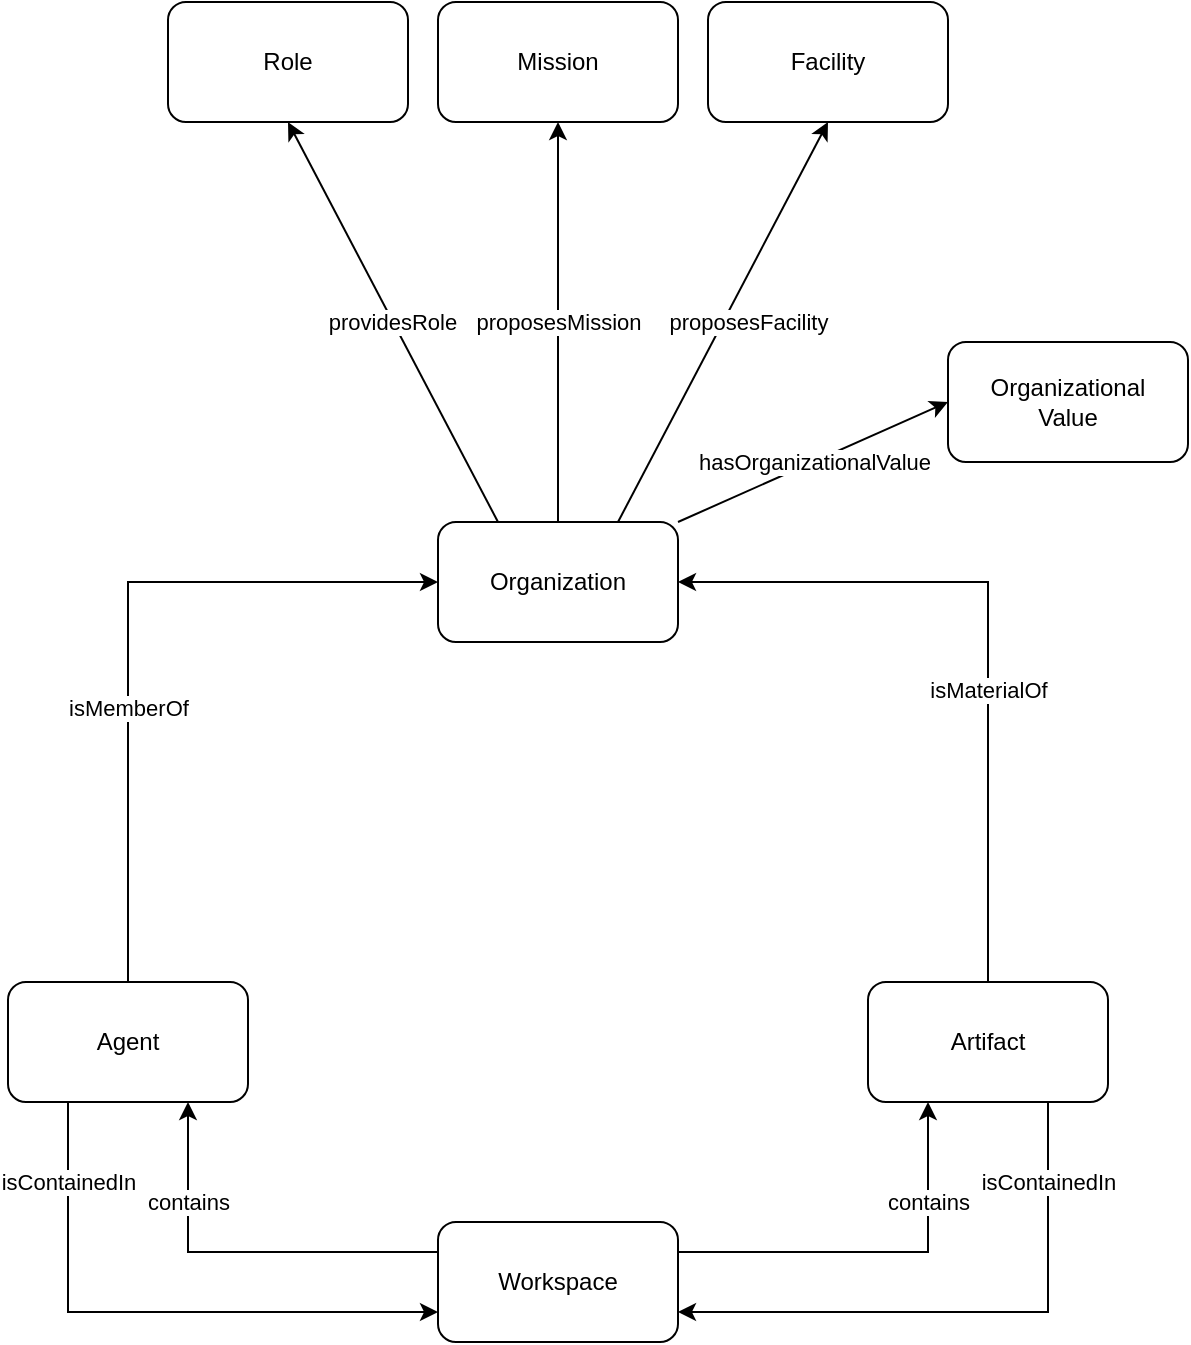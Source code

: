 <mxfile version="20.8.16" type="device"><diagram id="Hftg7XpmBdPemrGdbaYa" name="Creating an Organization"><mxGraphModel dx="1432" dy="845" grid="1" gridSize="10" guides="1" tooltips="1" connect="1" arrows="1" fold="1" page="1" pageScale="1" pageWidth="850" pageHeight="1100" math="0" shadow="0"><root><mxCell id="0"/><mxCell id="1" parent="0"/><mxCell id="vDsW0doGWwFkd0GuW18r-3" value="providesRole" style="rounded=0;orthogonalLoop=1;jettySize=auto;html=1;entryX=0.5;entryY=1;entryDx=0;entryDy=0;exitX=0.25;exitY=0;exitDx=0;exitDy=0;" parent="1" source="vDsW0doGWwFkd0GuW18r-8" target="vDsW0doGWwFkd0GuW18r-9" edge="1"><mxGeometry relative="1" as="geometry"><mxPoint x="540" y="410" as="sourcePoint"/><mxPoint x="120" y="310" as="targetPoint"/></mxGeometry></mxCell><mxCell id="vDsW0doGWwFkd0GuW18r-4" value="proposesMission" style="edgeStyle=none;rounded=0;orthogonalLoop=1;jettySize=auto;html=1;exitX=0.5;exitY=0;exitDx=0;exitDy=0;entryX=0.5;entryY=1;entryDx=0;entryDy=0;" parent="1" source="vDsW0doGWwFkd0GuW18r-8" target="vDsW0doGWwFkd0GuW18r-14" edge="1"><mxGeometry relative="1" as="geometry"><mxPoint x="630" y="310" as="targetPoint"/></mxGeometry></mxCell><mxCell id="vDsW0doGWwFkd0GuW18r-35" value="proposesFacility" style="edgeStyle=none;rounded=0;orthogonalLoop=1;jettySize=auto;html=1;exitX=0.75;exitY=0;exitDx=0;exitDy=0;entryX=0.5;entryY=1;entryDx=0;entryDy=0;startArrow=none;startFill=0;endArrow=classic;endFill=1;" parent="1" source="vDsW0doGWwFkd0GuW18r-8" target="vDsW0doGWwFkd0GuW18r-34" edge="1"><mxGeometry x="0.051" y="-11" relative="1" as="geometry"><mxPoint as="offset"/></mxGeometry></mxCell><mxCell id="rsHu1KBhwNb1T1KTiRwQ-3" value="hasOrganizationalValue" style="rounded=0;orthogonalLoop=1;jettySize=auto;html=1;exitX=1;exitY=0;exitDx=0;exitDy=0;entryX=0;entryY=0.5;entryDx=0;entryDy=0;" parent="1" source="vDsW0doGWwFkd0GuW18r-8" target="rsHu1KBhwNb1T1KTiRwQ-2" edge="1"><mxGeometry relative="1" as="geometry"/></mxCell><mxCell id="vDsW0doGWwFkd0GuW18r-8" value="Organization" style="rounded=1;whiteSpace=wrap;html=1;" parent="1" vertex="1"><mxGeometry x="375" y="480" width="120" height="60" as="geometry"/></mxCell><mxCell id="vDsW0doGWwFkd0GuW18r-9" value="Role" style="rounded=1;whiteSpace=wrap;html=1;" parent="1" vertex="1"><mxGeometry x="240" y="220" width="120" height="60" as="geometry"/></mxCell><mxCell id="vDsW0doGWwFkd0GuW18r-14" value="Mission" style="rounded=1;whiteSpace=wrap;html=1;" parent="1" vertex="1"><mxGeometry x="375" y="220" width="120" height="60" as="geometry"/></mxCell><mxCell id="PsdqnGd09O0YIoFwHvdC-3" value="isMemberOf" style="edgeStyle=orthogonalEdgeStyle;rounded=0;orthogonalLoop=1;jettySize=auto;html=1;exitX=0.5;exitY=0;exitDx=0;exitDy=0;entryX=0;entryY=0.5;entryDx=0;entryDy=0;" parent="1" source="vDsW0doGWwFkd0GuW18r-18" target="vDsW0doGWwFkd0GuW18r-8" edge="1"><mxGeometry x="-0.226" relative="1" as="geometry"><mxPoint as="offset"/></mxGeometry></mxCell><mxCell id="oA8g0WTa0_IgwxJO5aAl-2" value="isContainedIn" style="edgeStyle=orthogonalEdgeStyle;rounded=0;orthogonalLoop=1;jettySize=auto;html=1;exitX=0.25;exitY=1;exitDx=0;exitDy=0;entryX=0;entryY=0.75;entryDx=0;entryDy=0;" parent="1" source="vDsW0doGWwFkd0GuW18r-18" target="oA8g0WTa0_IgwxJO5aAl-1" edge="1"><mxGeometry x="-0.724" relative="1" as="geometry"><mxPoint as="offset"/></mxGeometry></mxCell><mxCell id="vDsW0doGWwFkd0GuW18r-18" value="Agent" style="rounded=1;whiteSpace=wrap;html=1;" parent="1" vertex="1"><mxGeometry x="160" y="710" width="120" height="60" as="geometry"/></mxCell><mxCell id="JFMTd-KOQ6tuwoShfQSO-2" value="isMaterialOf" style="edgeStyle=orthogonalEdgeStyle;rounded=0;orthogonalLoop=1;jettySize=auto;html=1;exitX=0.5;exitY=0;exitDx=0;exitDy=0;entryX=1;entryY=0.5;entryDx=0;entryDy=0;" parent="1" source="vDsW0doGWwFkd0GuW18r-22" target="vDsW0doGWwFkd0GuW18r-8" edge="1"><mxGeometry x="-0.174" relative="1" as="geometry"><mxPoint as="offset"/></mxGeometry></mxCell><mxCell id="oA8g0WTa0_IgwxJO5aAl-6" value="isContainedIn" style="edgeStyle=orthogonalEdgeStyle;rounded=0;orthogonalLoop=1;jettySize=auto;html=1;exitX=0.75;exitY=1;exitDx=0;exitDy=0;entryX=1;entryY=0.75;entryDx=0;entryDy=0;" parent="1" source="vDsW0doGWwFkd0GuW18r-22" target="oA8g0WTa0_IgwxJO5aAl-1" edge="1"><mxGeometry x="-0.724" relative="1" as="geometry"><mxPoint as="offset"/></mxGeometry></mxCell><mxCell id="vDsW0doGWwFkd0GuW18r-22" value="Artifact" style="rounded=1;whiteSpace=wrap;html=1;" parent="1" vertex="1"><mxGeometry x="590" y="710" width="120" height="60" as="geometry"/></mxCell><mxCell id="vDsW0doGWwFkd0GuW18r-34" value="Facility" style="rounded=1;whiteSpace=wrap;html=1;" parent="1" vertex="1"><mxGeometry x="510" y="220" width="120" height="60" as="geometry"/></mxCell><mxCell id="rsHu1KBhwNb1T1KTiRwQ-2" value="&lt;div&gt;Organizational&lt;/div&gt;&lt;div&gt;Value&lt;br&gt;&lt;/div&gt;" style="rounded=1;whiteSpace=wrap;html=1;" parent="1" vertex="1"><mxGeometry x="630" y="390" width="120" height="60" as="geometry"/></mxCell><mxCell id="oA8g0WTa0_IgwxJO5aAl-4" value="contains" style="edgeStyle=orthogonalEdgeStyle;rounded=0;orthogonalLoop=1;jettySize=auto;html=1;exitX=0;exitY=0.25;exitDx=0;exitDy=0;entryX=0.75;entryY=1;entryDx=0;entryDy=0;" parent="1" source="oA8g0WTa0_IgwxJO5aAl-1" target="vDsW0doGWwFkd0GuW18r-18" edge="1"><mxGeometry x="0.5" relative="1" as="geometry"><mxPoint as="offset"/></mxGeometry></mxCell><mxCell id="oA8g0WTa0_IgwxJO5aAl-5" value="contains" style="edgeStyle=orthogonalEdgeStyle;rounded=0;orthogonalLoop=1;jettySize=auto;html=1;exitX=1;exitY=0.25;exitDx=0;exitDy=0;entryX=0.25;entryY=1;entryDx=0;entryDy=0;" parent="1" source="oA8g0WTa0_IgwxJO5aAl-1" target="vDsW0doGWwFkd0GuW18r-22" edge="1"><mxGeometry x="0.5" relative="1" as="geometry"><mxPoint as="offset"/></mxGeometry></mxCell><mxCell id="oA8g0WTa0_IgwxJO5aAl-1" value="Workspace" style="rounded=1;whiteSpace=wrap;html=1;" parent="1" vertex="1"><mxGeometry x="375" y="830" width="120" height="60" as="geometry"/></mxCell></root></mxGraphModel></diagram></mxfile>